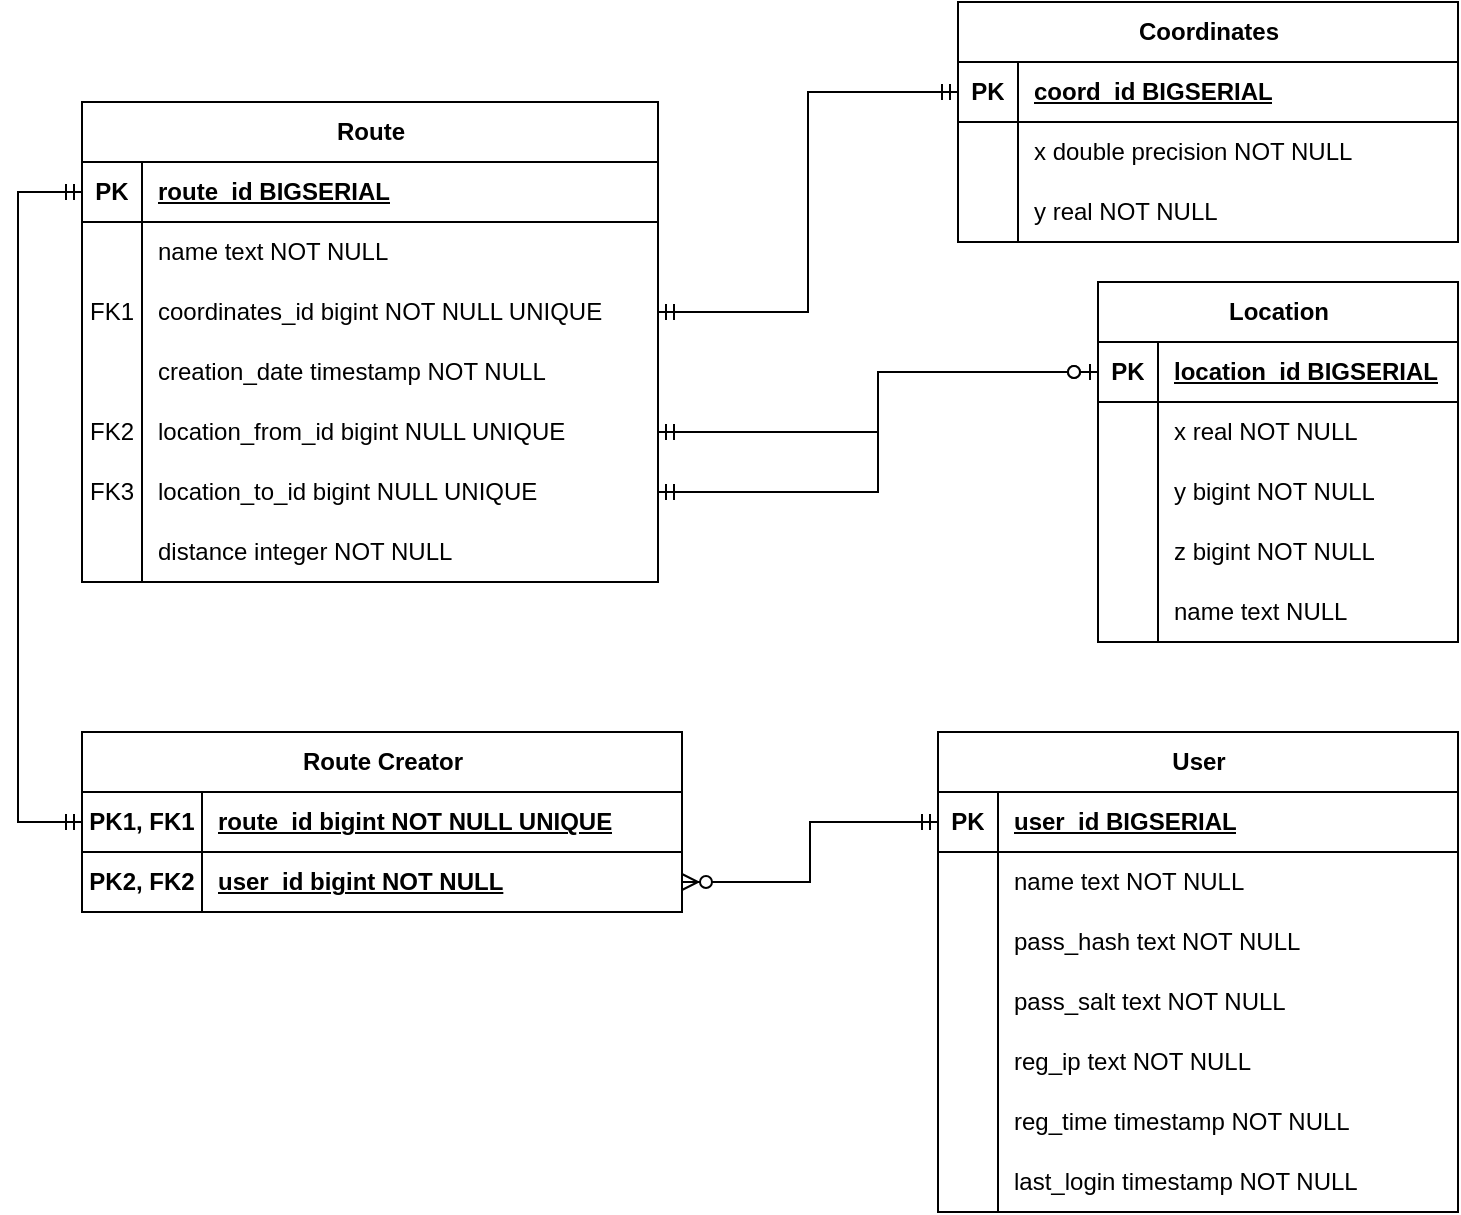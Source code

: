 <mxfile version="21.2.3" type="github">
  <diagram name="Страница 1" id="GUNmsK6rfVd0PpZ0VB04">
    <mxGraphModel dx="954" dy="647" grid="1" gridSize="10" guides="1" tooltips="1" connect="1" arrows="1" fold="1" page="1" pageScale="1" pageWidth="827" pageHeight="1169" math="0" shadow="0">
      <root>
        <mxCell id="0" />
        <mxCell id="1" parent="0" />
        <mxCell id="ORBtFncb1htVYzsSQS-g-1" value="Route" style="shape=table;startSize=30;container=1;collapsible=1;childLayout=tableLayout;fixedRows=1;rowLines=0;fontStyle=1;align=center;resizeLast=1;html=1;" parent="1" vertex="1">
          <mxGeometry x="92" y="180" width="288" height="240" as="geometry">
            <mxRectangle x="130" y="180" width="70" height="30" as="alternateBounds" />
          </mxGeometry>
        </mxCell>
        <mxCell id="ORBtFncb1htVYzsSQS-g-2" value="" style="shape=tableRow;horizontal=0;startSize=0;swimlaneHead=0;swimlaneBody=0;fillColor=none;collapsible=0;dropTarget=0;points=[[0,0.5],[1,0.5]];portConstraint=eastwest;top=0;left=0;right=0;bottom=1;" parent="ORBtFncb1htVYzsSQS-g-1" vertex="1">
          <mxGeometry y="30" width="288" height="30" as="geometry" />
        </mxCell>
        <mxCell id="ORBtFncb1htVYzsSQS-g-3" value="PK" style="shape=partialRectangle;connectable=0;fillColor=none;top=0;left=0;bottom=0;right=0;fontStyle=1;overflow=hidden;whiteSpace=wrap;html=1;" parent="ORBtFncb1htVYzsSQS-g-2" vertex="1">
          <mxGeometry width="30" height="30" as="geometry">
            <mxRectangle width="30" height="30" as="alternateBounds" />
          </mxGeometry>
        </mxCell>
        <mxCell id="ORBtFncb1htVYzsSQS-g-4" value="route_id BIGSERIAL" style="shape=partialRectangle;connectable=0;fillColor=none;top=0;left=0;bottom=0;right=0;align=left;spacingLeft=6;fontStyle=5;overflow=hidden;whiteSpace=wrap;html=1;" parent="ORBtFncb1htVYzsSQS-g-2" vertex="1">
          <mxGeometry x="30" width="258" height="30" as="geometry">
            <mxRectangle width="258" height="30" as="alternateBounds" />
          </mxGeometry>
        </mxCell>
        <mxCell id="ORBtFncb1htVYzsSQS-g-5" value="" style="shape=tableRow;horizontal=0;startSize=0;swimlaneHead=0;swimlaneBody=0;fillColor=none;collapsible=0;dropTarget=0;points=[[0,0.5],[1,0.5]];portConstraint=eastwest;top=0;left=0;right=0;bottom=0;" parent="ORBtFncb1htVYzsSQS-g-1" vertex="1">
          <mxGeometry y="60" width="288" height="30" as="geometry" />
        </mxCell>
        <mxCell id="ORBtFncb1htVYzsSQS-g-6" value="" style="shape=partialRectangle;connectable=0;fillColor=none;top=0;left=0;bottom=0;right=0;editable=1;overflow=hidden;whiteSpace=wrap;html=1;" parent="ORBtFncb1htVYzsSQS-g-5" vertex="1">
          <mxGeometry width="30" height="30" as="geometry">
            <mxRectangle width="30" height="30" as="alternateBounds" />
          </mxGeometry>
        </mxCell>
        <mxCell id="ORBtFncb1htVYzsSQS-g-7" value="name text NOT NULL" style="shape=partialRectangle;connectable=0;fillColor=none;top=0;left=0;bottom=0;right=0;align=left;spacingLeft=6;overflow=hidden;whiteSpace=wrap;html=1;" parent="ORBtFncb1htVYzsSQS-g-5" vertex="1">
          <mxGeometry x="30" width="258" height="30" as="geometry">
            <mxRectangle width="258" height="30" as="alternateBounds" />
          </mxGeometry>
        </mxCell>
        <mxCell id="ORBtFncb1htVYzsSQS-g-8" value="" style="shape=tableRow;horizontal=0;startSize=0;swimlaneHead=0;swimlaneBody=0;fillColor=none;collapsible=0;dropTarget=0;points=[[0,0.5],[1,0.5]];portConstraint=eastwest;top=0;left=0;right=0;bottom=0;" parent="ORBtFncb1htVYzsSQS-g-1" vertex="1">
          <mxGeometry y="90" width="288" height="30" as="geometry" />
        </mxCell>
        <mxCell id="ORBtFncb1htVYzsSQS-g-9" value="FK1" style="shape=partialRectangle;connectable=0;fillColor=none;top=0;left=0;bottom=0;right=0;editable=1;overflow=hidden;whiteSpace=wrap;html=1;" parent="ORBtFncb1htVYzsSQS-g-8" vertex="1">
          <mxGeometry width="30" height="30" as="geometry">
            <mxRectangle width="30" height="30" as="alternateBounds" />
          </mxGeometry>
        </mxCell>
        <mxCell id="ORBtFncb1htVYzsSQS-g-10" value="coordinates_id bigint NOT NULL UNIQUE" style="shape=partialRectangle;connectable=0;fillColor=none;top=0;left=0;bottom=0;right=0;align=left;spacingLeft=6;overflow=hidden;whiteSpace=wrap;html=1;" parent="ORBtFncb1htVYzsSQS-g-8" vertex="1">
          <mxGeometry x="30" width="258" height="30" as="geometry">
            <mxRectangle width="258" height="30" as="alternateBounds" />
          </mxGeometry>
        </mxCell>
        <mxCell id="ORBtFncb1htVYzsSQS-g-11" value="" style="shape=tableRow;horizontal=0;startSize=0;swimlaneHead=0;swimlaneBody=0;fillColor=none;collapsible=0;dropTarget=0;points=[[0,0.5],[1,0.5]];portConstraint=eastwest;top=0;left=0;right=0;bottom=0;" parent="ORBtFncb1htVYzsSQS-g-1" vertex="1">
          <mxGeometry y="120" width="288" height="30" as="geometry" />
        </mxCell>
        <mxCell id="ORBtFncb1htVYzsSQS-g-12" value="" style="shape=partialRectangle;connectable=0;fillColor=none;top=0;left=0;bottom=0;right=0;editable=1;overflow=hidden;whiteSpace=wrap;html=1;" parent="ORBtFncb1htVYzsSQS-g-11" vertex="1">
          <mxGeometry width="30" height="30" as="geometry">
            <mxRectangle width="30" height="30" as="alternateBounds" />
          </mxGeometry>
        </mxCell>
        <mxCell id="ORBtFncb1htVYzsSQS-g-13" value="creation_date timestamp NOT NULL" style="shape=partialRectangle;connectable=0;fillColor=none;top=0;left=0;bottom=0;right=0;align=left;spacingLeft=6;overflow=hidden;whiteSpace=wrap;html=1;" parent="ORBtFncb1htVYzsSQS-g-11" vertex="1">
          <mxGeometry x="30" width="258" height="30" as="geometry">
            <mxRectangle width="258" height="30" as="alternateBounds" />
          </mxGeometry>
        </mxCell>
        <mxCell id="ORBtFncb1htVYzsSQS-g-14" value="" style="shape=tableRow;horizontal=0;startSize=0;swimlaneHead=0;swimlaneBody=0;fillColor=none;collapsible=0;dropTarget=0;points=[[0,0.5],[1,0.5]];portConstraint=eastwest;top=0;left=0;right=0;bottom=0;" parent="ORBtFncb1htVYzsSQS-g-1" vertex="1">
          <mxGeometry y="150" width="288" height="30" as="geometry" />
        </mxCell>
        <mxCell id="ORBtFncb1htVYzsSQS-g-15" value="FK2" style="shape=partialRectangle;connectable=0;fillColor=none;top=0;left=0;bottom=0;right=0;editable=1;overflow=hidden;whiteSpace=wrap;html=1;" parent="ORBtFncb1htVYzsSQS-g-14" vertex="1">
          <mxGeometry width="30" height="30" as="geometry">
            <mxRectangle width="30" height="30" as="alternateBounds" />
          </mxGeometry>
        </mxCell>
        <mxCell id="ORBtFncb1htVYzsSQS-g-16" value="location_from_id bigint NULL UNIQUE" style="shape=partialRectangle;connectable=0;fillColor=none;top=0;left=0;bottom=0;right=0;align=left;spacingLeft=6;overflow=hidden;whiteSpace=wrap;html=1;" parent="ORBtFncb1htVYzsSQS-g-14" vertex="1">
          <mxGeometry x="30" width="258" height="30" as="geometry">
            <mxRectangle width="258" height="30" as="alternateBounds" />
          </mxGeometry>
        </mxCell>
        <mxCell id="ORBtFncb1htVYzsSQS-g-17" value="" style="shape=tableRow;horizontal=0;startSize=0;swimlaneHead=0;swimlaneBody=0;fillColor=none;collapsible=0;dropTarget=0;points=[[0,0.5],[1,0.5]];portConstraint=eastwest;top=0;left=0;right=0;bottom=0;" parent="ORBtFncb1htVYzsSQS-g-1" vertex="1">
          <mxGeometry y="180" width="288" height="30" as="geometry" />
        </mxCell>
        <mxCell id="ORBtFncb1htVYzsSQS-g-18" value="FK3" style="shape=partialRectangle;connectable=0;fillColor=none;top=0;left=0;bottom=0;right=0;editable=1;overflow=hidden;whiteSpace=wrap;html=1;" parent="ORBtFncb1htVYzsSQS-g-17" vertex="1">
          <mxGeometry width="30" height="30" as="geometry">
            <mxRectangle width="30" height="30" as="alternateBounds" />
          </mxGeometry>
        </mxCell>
        <mxCell id="ORBtFncb1htVYzsSQS-g-19" value="location_to_id&amp;nbsp;bigint NULL UNIQUE" style="shape=partialRectangle;connectable=0;fillColor=none;top=0;left=0;bottom=0;right=0;align=left;spacingLeft=6;overflow=hidden;whiteSpace=wrap;html=1;" parent="ORBtFncb1htVYzsSQS-g-17" vertex="1">
          <mxGeometry x="30" width="258" height="30" as="geometry">
            <mxRectangle width="258" height="30" as="alternateBounds" />
          </mxGeometry>
        </mxCell>
        <mxCell id="ORBtFncb1htVYzsSQS-g-20" value="" style="shape=tableRow;horizontal=0;startSize=0;swimlaneHead=0;swimlaneBody=0;fillColor=none;collapsible=0;dropTarget=0;points=[[0,0.5],[1,0.5]];portConstraint=eastwest;top=0;left=0;right=0;bottom=0;" parent="ORBtFncb1htVYzsSQS-g-1" vertex="1">
          <mxGeometry y="210" width="288" height="30" as="geometry" />
        </mxCell>
        <mxCell id="ORBtFncb1htVYzsSQS-g-21" value="" style="shape=partialRectangle;connectable=0;fillColor=none;top=0;left=0;bottom=0;right=0;editable=1;overflow=hidden;whiteSpace=wrap;html=1;" parent="ORBtFncb1htVYzsSQS-g-20" vertex="1">
          <mxGeometry width="30" height="30" as="geometry">
            <mxRectangle width="30" height="30" as="alternateBounds" />
          </mxGeometry>
        </mxCell>
        <mxCell id="ORBtFncb1htVYzsSQS-g-22" value="distance integer NOT NULL" style="shape=partialRectangle;connectable=0;fillColor=none;top=0;left=0;bottom=0;right=0;align=left;spacingLeft=6;overflow=hidden;whiteSpace=wrap;html=1;" parent="ORBtFncb1htVYzsSQS-g-20" vertex="1">
          <mxGeometry x="30" width="258" height="30" as="geometry">
            <mxRectangle width="258" height="30" as="alternateBounds" />
          </mxGeometry>
        </mxCell>
        <mxCell id="ORBtFncb1htVYzsSQS-g-29" value="Location" style="shape=table;startSize=30;container=1;collapsible=1;childLayout=tableLayout;fixedRows=1;rowLines=0;fontStyle=1;align=center;resizeLast=1;html=1;" parent="1" vertex="1">
          <mxGeometry x="600" y="270" width="180" height="180" as="geometry" />
        </mxCell>
        <mxCell id="ORBtFncb1htVYzsSQS-g-30" value="" style="shape=tableRow;horizontal=0;startSize=0;swimlaneHead=0;swimlaneBody=0;fillColor=none;collapsible=0;dropTarget=0;points=[[0,0.5],[1,0.5]];portConstraint=eastwest;top=0;left=0;right=0;bottom=1;" parent="ORBtFncb1htVYzsSQS-g-29" vertex="1">
          <mxGeometry y="30" width="180" height="30" as="geometry" />
        </mxCell>
        <mxCell id="ORBtFncb1htVYzsSQS-g-31" value="PK" style="shape=partialRectangle;connectable=0;fillColor=none;top=0;left=0;bottom=0;right=0;fontStyle=1;overflow=hidden;whiteSpace=wrap;html=1;" parent="ORBtFncb1htVYzsSQS-g-30" vertex="1">
          <mxGeometry width="30" height="30" as="geometry">
            <mxRectangle width="30" height="30" as="alternateBounds" />
          </mxGeometry>
        </mxCell>
        <mxCell id="ORBtFncb1htVYzsSQS-g-32" value="location_id BIGSERIAL" style="shape=partialRectangle;connectable=0;fillColor=none;top=0;left=0;bottom=0;right=0;align=left;spacingLeft=6;fontStyle=5;overflow=hidden;whiteSpace=wrap;html=1;" parent="ORBtFncb1htVYzsSQS-g-30" vertex="1">
          <mxGeometry x="30" width="150" height="30" as="geometry">
            <mxRectangle width="150" height="30" as="alternateBounds" />
          </mxGeometry>
        </mxCell>
        <mxCell id="ORBtFncb1htVYzsSQS-g-33" value="" style="shape=tableRow;horizontal=0;startSize=0;swimlaneHead=0;swimlaneBody=0;fillColor=none;collapsible=0;dropTarget=0;points=[[0,0.5],[1,0.5]];portConstraint=eastwest;top=0;left=0;right=0;bottom=0;" parent="ORBtFncb1htVYzsSQS-g-29" vertex="1">
          <mxGeometry y="60" width="180" height="30" as="geometry" />
        </mxCell>
        <mxCell id="ORBtFncb1htVYzsSQS-g-34" value="" style="shape=partialRectangle;connectable=0;fillColor=none;top=0;left=0;bottom=0;right=0;editable=1;overflow=hidden;whiteSpace=wrap;html=1;" parent="ORBtFncb1htVYzsSQS-g-33" vertex="1">
          <mxGeometry width="30" height="30" as="geometry">
            <mxRectangle width="30" height="30" as="alternateBounds" />
          </mxGeometry>
        </mxCell>
        <mxCell id="ORBtFncb1htVYzsSQS-g-35" value="x real NOT NULL" style="shape=partialRectangle;connectable=0;fillColor=none;top=0;left=0;bottom=0;right=0;align=left;spacingLeft=6;overflow=hidden;whiteSpace=wrap;html=1;" parent="ORBtFncb1htVYzsSQS-g-33" vertex="1">
          <mxGeometry x="30" width="150" height="30" as="geometry">
            <mxRectangle width="150" height="30" as="alternateBounds" />
          </mxGeometry>
        </mxCell>
        <mxCell id="ORBtFncb1htVYzsSQS-g-36" value="" style="shape=tableRow;horizontal=0;startSize=0;swimlaneHead=0;swimlaneBody=0;fillColor=none;collapsible=0;dropTarget=0;points=[[0,0.5],[1,0.5]];portConstraint=eastwest;top=0;left=0;right=0;bottom=0;" parent="ORBtFncb1htVYzsSQS-g-29" vertex="1">
          <mxGeometry y="90" width="180" height="30" as="geometry" />
        </mxCell>
        <mxCell id="ORBtFncb1htVYzsSQS-g-37" value="" style="shape=partialRectangle;connectable=0;fillColor=none;top=0;left=0;bottom=0;right=0;editable=1;overflow=hidden;whiteSpace=wrap;html=1;" parent="ORBtFncb1htVYzsSQS-g-36" vertex="1">
          <mxGeometry width="30" height="30" as="geometry">
            <mxRectangle width="30" height="30" as="alternateBounds" />
          </mxGeometry>
        </mxCell>
        <mxCell id="ORBtFncb1htVYzsSQS-g-38" value="y bigint NOT NULL" style="shape=partialRectangle;connectable=0;fillColor=none;top=0;left=0;bottom=0;right=0;align=left;spacingLeft=6;overflow=hidden;whiteSpace=wrap;html=1;" parent="ORBtFncb1htVYzsSQS-g-36" vertex="1">
          <mxGeometry x="30" width="150" height="30" as="geometry">
            <mxRectangle width="150" height="30" as="alternateBounds" />
          </mxGeometry>
        </mxCell>
        <mxCell id="ORBtFncb1htVYzsSQS-g-39" value="" style="shape=tableRow;horizontal=0;startSize=0;swimlaneHead=0;swimlaneBody=0;fillColor=none;collapsible=0;dropTarget=0;points=[[0,0.5],[1,0.5]];portConstraint=eastwest;top=0;left=0;right=0;bottom=0;" parent="ORBtFncb1htVYzsSQS-g-29" vertex="1">
          <mxGeometry y="120" width="180" height="30" as="geometry" />
        </mxCell>
        <mxCell id="ORBtFncb1htVYzsSQS-g-40" value="" style="shape=partialRectangle;connectable=0;fillColor=none;top=0;left=0;bottom=0;right=0;editable=1;overflow=hidden;whiteSpace=wrap;html=1;" parent="ORBtFncb1htVYzsSQS-g-39" vertex="1">
          <mxGeometry width="30" height="30" as="geometry">
            <mxRectangle width="30" height="30" as="alternateBounds" />
          </mxGeometry>
        </mxCell>
        <mxCell id="ORBtFncb1htVYzsSQS-g-41" value="z bigint NOT NULL" style="shape=partialRectangle;connectable=0;fillColor=none;top=0;left=0;bottom=0;right=0;align=left;spacingLeft=6;overflow=hidden;whiteSpace=wrap;html=1;" parent="ORBtFncb1htVYzsSQS-g-39" vertex="1">
          <mxGeometry x="30" width="150" height="30" as="geometry">
            <mxRectangle width="150" height="30" as="alternateBounds" />
          </mxGeometry>
        </mxCell>
        <mxCell id="ORBtFncb1htVYzsSQS-g-42" value="" style="shape=tableRow;horizontal=0;startSize=0;swimlaneHead=0;swimlaneBody=0;fillColor=none;collapsible=0;dropTarget=0;points=[[0,0.5],[1,0.5]];portConstraint=eastwest;top=0;left=0;right=0;bottom=0;" parent="ORBtFncb1htVYzsSQS-g-29" vertex="1">
          <mxGeometry y="150" width="180" height="30" as="geometry" />
        </mxCell>
        <mxCell id="ORBtFncb1htVYzsSQS-g-43" value="" style="shape=partialRectangle;connectable=0;fillColor=none;top=0;left=0;bottom=0;right=0;editable=1;overflow=hidden;whiteSpace=wrap;html=1;" parent="ORBtFncb1htVYzsSQS-g-42" vertex="1">
          <mxGeometry width="30" height="30" as="geometry">
            <mxRectangle width="30" height="30" as="alternateBounds" />
          </mxGeometry>
        </mxCell>
        <mxCell id="ORBtFncb1htVYzsSQS-g-44" value="name text NULL" style="shape=partialRectangle;connectable=0;fillColor=none;top=0;left=0;bottom=0;right=0;align=left;spacingLeft=6;overflow=hidden;whiteSpace=wrap;html=1;" parent="ORBtFncb1htVYzsSQS-g-42" vertex="1">
          <mxGeometry x="30" width="150" height="30" as="geometry">
            <mxRectangle width="150" height="30" as="alternateBounds" />
          </mxGeometry>
        </mxCell>
        <mxCell id="ORBtFncb1htVYzsSQS-g-47" value="Coordinates" style="shape=table;startSize=30;container=1;collapsible=1;childLayout=tableLayout;fixedRows=1;rowLines=0;fontStyle=1;align=center;resizeLast=1;html=1;" parent="1" vertex="1">
          <mxGeometry x="530" y="130" width="250" height="120" as="geometry" />
        </mxCell>
        <mxCell id="ORBtFncb1htVYzsSQS-g-48" value="" style="shape=tableRow;horizontal=0;startSize=0;swimlaneHead=0;swimlaneBody=0;fillColor=none;collapsible=0;dropTarget=0;points=[[0,0.5],[1,0.5]];portConstraint=eastwest;top=0;left=0;right=0;bottom=1;" parent="ORBtFncb1htVYzsSQS-g-47" vertex="1">
          <mxGeometry y="30" width="250" height="30" as="geometry" />
        </mxCell>
        <mxCell id="ORBtFncb1htVYzsSQS-g-49" value="PK" style="shape=partialRectangle;connectable=0;fillColor=none;top=0;left=0;bottom=0;right=0;fontStyle=1;overflow=hidden;whiteSpace=wrap;html=1;" parent="ORBtFncb1htVYzsSQS-g-48" vertex="1">
          <mxGeometry width="30" height="30" as="geometry">
            <mxRectangle width="30" height="30" as="alternateBounds" />
          </mxGeometry>
        </mxCell>
        <mxCell id="ORBtFncb1htVYzsSQS-g-50" value="coord_id BIGSERIAL" style="shape=partialRectangle;connectable=0;fillColor=none;top=0;left=0;bottom=0;right=0;align=left;spacingLeft=6;fontStyle=5;overflow=hidden;whiteSpace=wrap;html=1;" parent="ORBtFncb1htVYzsSQS-g-48" vertex="1">
          <mxGeometry x="30" width="220" height="30" as="geometry">
            <mxRectangle width="220" height="30" as="alternateBounds" />
          </mxGeometry>
        </mxCell>
        <mxCell id="ORBtFncb1htVYzsSQS-g-51" value="" style="shape=tableRow;horizontal=0;startSize=0;swimlaneHead=0;swimlaneBody=0;fillColor=none;collapsible=0;dropTarget=0;points=[[0,0.5],[1,0.5]];portConstraint=eastwest;top=0;left=0;right=0;bottom=0;" parent="ORBtFncb1htVYzsSQS-g-47" vertex="1">
          <mxGeometry y="60" width="250" height="30" as="geometry" />
        </mxCell>
        <mxCell id="ORBtFncb1htVYzsSQS-g-52" value="" style="shape=partialRectangle;connectable=0;fillColor=none;top=0;left=0;bottom=0;right=0;editable=1;overflow=hidden;whiteSpace=wrap;html=1;" parent="ORBtFncb1htVYzsSQS-g-51" vertex="1">
          <mxGeometry width="30" height="30" as="geometry">
            <mxRectangle width="30" height="30" as="alternateBounds" />
          </mxGeometry>
        </mxCell>
        <mxCell id="ORBtFncb1htVYzsSQS-g-53" value="x&amp;nbsp;double precision NOT NULL" style="shape=partialRectangle;connectable=0;fillColor=none;top=0;left=0;bottom=0;right=0;align=left;spacingLeft=6;overflow=hidden;whiteSpace=wrap;html=1;" parent="ORBtFncb1htVYzsSQS-g-51" vertex="1">
          <mxGeometry x="30" width="220" height="30" as="geometry">
            <mxRectangle width="220" height="30" as="alternateBounds" />
          </mxGeometry>
        </mxCell>
        <mxCell id="ORBtFncb1htVYzsSQS-g-54" value="" style="shape=tableRow;horizontal=0;startSize=0;swimlaneHead=0;swimlaneBody=0;fillColor=none;collapsible=0;dropTarget=0;points=[[0,0.5],[1,0.5]];portConstraint=eastwest;top=0;left=0;right=0;bottom=0;" parent="ORBtFncb1htVYzsSQS-g-47" vertex="1">
          <mxGeometry y="90" width="250" height="30" as="geometry" />
        </mxCell>
        <mxCell id="ORBtFncb1htVYzsSQS-g-55" value="" style="shape=partialRectangle;connectable=0;fillColor=none;top=0;left=0;bottom=0;right=0;editable=1;overflow=hidden;whiteSpace=wrap;html=1;" parent="ORBtFncb1htVYzsSQS-g-54" vertex="1">
          <mxGeometry width="30" height="30" as="geometry">
            <mxRectangle width="30" height="30" as="alternateBounds" />
          </mxGeometry>
        </mxCell>
        <mxCell id="ORBtFncb1htVYzsSQS-g-56" value="y real NOT NULL" style="shape=partialRectangle;connectable=0;fillColor=none;top=0;left=0;bottom=0;right=0;align=left;spacingLeft=6;overflow=hidden;whiteSpace=wrap;html=1;" parent="ORBtFncb1htVYzsSQS-g-54" vertex="1">
          <mxGeometry x="30" width="220" height="30" as="geometry">
            <mxRectangle width="220" height="30" as="alternateBounds" />
          </mxGeometry>
        </mxCell>
        <mxCell id="ORBtFncb1htVYzsSQS-g-61" value="User" style="shape=table;startSize=30;container=1;collapsible=1;childLayout=tableLayout;fixedRows=1;rowLines=0;fontStyle=1;align=center;resizeLast=1;html=1;" parent="1" vertex="1">
          <mxGeometry x="520" y="495" width="260" height="240" as="geometry" />
        </mxCell>
        <mxCell id="ORBtFncb1htVYzsSQS-g-62" value="" style="shape=tableRow;horizontal=0;startSize=0;swimlaneHead=0;swimlaneBody=0;fillColor=none;collapsible=0;dropTarget=0;points=[[0,0.5],[1,0.5]];portConstraint=eastwest;top=0;left=0;right=0;bottom=1;" parent="ORBtFncb1htVYzsSQS-g-61" vertex="1">
          <mxGeometry y="30" width="260" height="30" as="geometry" />
        </mxCell>
        <mxCell id="ORBtFncb1htVYzsSQS-g-63" value="PK" style="shape=partialRectangle;connectable=0;fillColor=none;top=0;left=0;bottom=0;right=0;fontStyle=1;overflow=hidden;whiteSpace=wrap;html=1;" parent="ORBtFncb1htVYzsSQS-g-62" vertex="1">
          <mxGeometry width="30" height="30" as="geometry">
            <mxRectangle width="30" height="30" as="alternateBounds" />
          </mxGeometry>
        </mxCell>
        <mxCell id="ORBtFncb1htVYzsSQS-g-64" value="user_id BIGSERIAL" style="shape=partialRectangle;connectable=0;fillColor=none;top=0;left=0;bottom=0;right=0;align=left;spacingLeft=6;fontStyle=5;overflow=hidden;whiteSpace=wrap;html=1;" parent="ORBtFncb1htVYzsSQS-g-62" vertex="1">
          <mxGeometry x="30" width="230" height="30" as="geometry">
            <mxRectangle width="230" height="30" as="alternateBounds" />
          </mxGeometry>
        </mxCell>
        <mxCell id="ORBtFncb1htVYzsSQS-g-65" value="" style="shape=tableRow;horizontal=0;startSize=0;swimlaneHead=0;swimlaneBody=0;fillColor=none;collapsible=0;dropTarget=0;points=[[0,0.5],[1,0.5]];portConstraint=eastwest;top=0;left=0;right=0;bottom=0;" parent="ORBtFncb1htVYzsSQS-g-61" vertex="1">
          <mxGeometry y="60" width="260" height="30" as="geometry" />
        </mxCell>
        <mxCell id="ORBtFncb1htVYzsSQS-g-66" value="" style="shape=partialRectangle;connectable=0;fillColor=none;top=0;left=0;bottom=0;right=0;editable=1;overflow=hidden;whiteSpace=wrap;html=1;" parent="ORBtFncb1htVYzsSQS-g-65" vertex="1">
          <mxGeometry width="30" height="30" as="geometry">
            <mxRectangle width="30" height="30" as="alternateBounds" />
          </mxGeometry>
        </mxCell>
        <mxCell id="ORBtFncb1htVYzsSQS-g-67" value="name text NOT NULL" style="shape=partialRectangle;connectable=0;fillColor=none;top=0;left=0;bottom=0;right=0;align=left;spacingLeft=6;overflow=hidden;whiteSpace=wrap;html=1;" parent="ORBtFncb1htVYzsSQS-g-65" vertex="1">
          <mxGeometry x="30" width="230" height="30" as="geometry">
            <mxRectangle width="230" height="30" as="alternateBounds" />
          </mxGeometry>
        </mxCell>
        <mxCell id="ORBtFncb1htVYzsSQS-g-68" value="" style="shape=tableRow;horizontal=0;startSize=0;swimlaneHead=0;swimlaneBody=0;fillColor=none;collapsible=0;dropTarget=0;points=[[0,0.5],[1,0.5]];portConstraint=eastwest;top=0;left=0;right=0;bottom=0;" parent="ORBtFncb1htVYzsSQS-g-61" vertex="1">
          <mxGeometry y="90" width="260" height="30" as="geometry" />
        </mxCell>
        <mxCell id="ORBtFncb1htVYzsSQS-g-69" value="" style="shape=partialRectangle;connectable=0;fillColor=none;top=0;left=0;bottom=0;right=0;editable=1;overflow=hidden;whiteSpace=wrap;html=1;" parent="ORBtFncb1htVYzsSQS-g-68" vertex="1">
          <mxGeometry width="30" height="30" as="geometry">
            <mxRectangle width="30" height="30" as="alternateBounds" />
          </mxGeometry>
        </mxCell>
        <mxCell id="ORBtFncb1htVYzsSQS-g-70" value="pass_hash text NOT NULL" style="shape=partialRectangle;connectable=0;fillColor=none;top=0;left=0;bottom=0;right=0;align=left;spacingLeft=6;overflow=hidden;whiteSpace=wrap;html=1;" parent="ORBtFncb1htVYzsSQS-g-68" vertex="1">
          <mxGeometry x="30" width="230" height="30" as="geometry">
            <mxRectangle width="230" height="30" as="alternateBounds" />
          </mxGeometry>
        </mxCell>
        <mxCell id="ORBtFncb1htVYzsSQS-g-71" value="" style="shape=tableRow;horizontal=0;startSize=0;swimlaneHead=0;swimlaneBody=0;fillColor=none;collapsible=0;dropTarget=0;points=[[0,0.5],[1,0.5]];portConstraint=eastwest;top=0;left=0;right=0;bottom=0;" parent="ORBtFncb1htVYzsSQS-g-61" vertex="1">
          <mxGeometry y="120" width="260" height="30" as="geometry" />
        </mxCell>
        <mxCell id="ORBtFncb1htVYzsSQS-g-72" value="" style="shape=partialRectangle;connectable=0;fillColor=none;top=0;left=0;bottom=0;right=0;editable=1;overflow=hidden;whiteSpace=wrap;html=1;" parent="ORBtFncb1htVYzsSQS-g-71" vertex="1">
          <mxGeometry width="30" height="30" as="geometry">
            <mxRectangle width="30" height="30" as="alternateBounds" />
          </mxGeometry>
        </mxCell>
        <mxCell id="ORBtFncb1htVYzsSQS-g-73" value="pass_salt text NOT NULL" style="shape=partialRectangle;connectable=0;fillColor=none;top=0;left=0;bottom=0;right=0;align=left;spacingLeft=6;overflow=hidden;whiteSpace=wrap;html=1;" parent="ORBtFncb1htVYzsSQS-g-71" vertex="1">
          <mxGeometry x="30" width="230" height="30" as="geometry">
            <mxRectangle width="230" height="30" as="alternateBounds" />
          </mxGeometry>
        </mxCell>
        <mxCell id="PD2Wj3Ze1V9lX4mAOvgX-1" value="" style="shape=tableRow;horizontal=0;startSize=0;swimlaneHead=0;swimlaneBody=0;fillColor=none;collapsible=0;dropTarget=0;points=[[0,0.5],[1,0.5]];portConstraint=eastwest;top=0;left=0;right=0;bottom=0;" vertex="1" parent="ORBtFncb1htVYzsSQS-g-61">
          <mxGeometry y="150" width="260" height="30" as="geometry" />
        </mxCell>
        <mxCell id="PD2Wj3Ze1V9lX4mAOvgX-2" value="" style="shape=partialRectangle;connectable=0;fillColor=none;top=0;left=0;bottom=0;right=0;editable=1;overflow=hidden;whiteSpace=wrap;html=1;" vertex="1" parent="PD2Wj3Ze1V9lX4mAOvgX-1">
          <mxGeometry width="30" height="30" as="geometry">
            <mxRectangle width="30" height="30" as="alternateBounds" />
          </mxGeometry>
        </mxCell>
        <mxCell id="PD2Wj3Ze1V9lX4mAOvgX-3" value="reg_ip text NOT NULL" style="shape=partialRectangle;connectable=0;fillColor=none;top=0;left=0;bottom=0;right=0;align=left;spacingLeft=6;overflow=hidden;whiteSpace=wrap;html=1;" vertex="1" parent="PD2Wj3Ze1V9lX4mAOvgX-1">
          <mxGeometry x="30" width="230" height="30" as="geometry">
            <mxRectangle width="230" height="30" as="alternateBounds" />
          </mxGeometry>
        </mxCell>
        <mxCell id="PD2Wj3Ze1V9lX4mAOvgX-4" value="" style="shape=tableRow;horizontal=0;startSize=0;swimlaneHead=0;swimlaneBody=0;fillColor=none;collapsible=0;dropTarget=0;points=[[0,0.5],[1,0.5]];portConstraint=eastwest;top=0;left=0;right=0;bottom=0;" vertex="1" parent="ORBtFncb1htVYzsSQS-g-61">
          <mxGeometry y="180" width="260" height="30" as="geometry" />
        </mxCell>
        <mxCell id="PD2Wj3Ze1V9lX4mAOvgX-5" value="" style="shape=partialRectangle;connectable=0;fillColor=none;top=0;left=0;bottom=0;right=0;editable=1;overflow=hidden;whiteSpace=wrap;html=1;" vertex="1" parent="PD2Wj3Ze1V9lX4mAOvgX-4">
          <mxGeometry width="30" height="30" as="geometry">
            <mxRectangle width="30" height="30" as="alternateBounds" />
          </mxGeometry>
        </mxCell>
        <mxCell id="PD2Wj3Ze1V9lX4mAOvgX-6" value="reg_time timestamp NOT NULL" style="shape=partialRectangle;connectable=0;fillColor=none;top=0;left=0;bottom=0;right=0;align=left;spacingLeft=6;overflow=hidden;whiteSpace=wrap;html=1;" vertex="1" parent="PD2Wj3Ze1V9lX4mAOvgX-4">
          <mxGeometry x="30" width="230" height="30" as="geometry">
            <mxRectangle width="230" height="30" as="alternateBounds" />
          </mxGeometry>
        </mxCell>
        <mxCell id="PD2Wj3Ze1V9lX4mAOvgX-7" value="" style="shape=tableRow;horizontal=0;startSize=0;swimlaneHead=0;swimlaneBody=0;fillColor=none;collapsible=0;dropTarget=0;points=[[0,0.5],[1,0.5]];portConstraint=eastwest;top=0;left=0;right=0;bottom=0;" vertex="1" parent="ORBtFncb1htVYzsSQS-g-61">
          <mxGeometry y="210" width="260" height="30" as="geometry" />
        </mxCell>
        <mxCell id="PD2Wj3Ze1V9lX4mAOvgX-8" value="" style="shape=partialRectangle;connectable=0;fillColor=none;top=0;left=0;bottom=0;right=0;editable=1;overflow=hidden;whiteSpace=wrap;html=1;" vertex="1" parent="PD2Wj3Ze1V9lX4mAOvgX-7">
          <mxGeometry width="30" height="30" as="geometry">
            <mxRectangle width="30" height="30" as="alternateBounds" />
          </mxGeometry>
        </mxCell>
        <mxCell id="PD2Wj3Ze1V9lX4mAOvgX-9" value="last_login timestamp NOT NULL" style="shape=partialRectangle;connectable=0;fillColor=none;top=0;left=0;bottom=0;right=0;align=left;spacingLeft=6;overflow=hidden;whiteSpace=wrap;html=1;" vertex="1" parent="PD2Wj3Ze1V9lX4mAOvgX-7">
          <mxGeometry x="30" width="230" height="30" as="geometry">
            <mxRectangle width="230" height="30" as="alternateBounds" />
          </mxGeometry>
        </mxCell>
        <mxCell id="ORBtFncb1htVYzsSQS-g-76" value="Route Creator" style="shape=table;startSize=30;container=1;collapsible=1;childLayout=tableLayout;fixedRows=1;rowLines=0;fontStyle=1;align=center;resizeLast=1;html=1;" parent="1" vertex="1">
          <mxGeometry x="92" y="495" width="300" height="90" as="geometry" />
        </mxCell>
        <mxCell id="ORBtFncb1htVYzsSQS-g-77" value="" style="shape=tableRow;horizontal=0;startSize=0;swimlaneHead=0;swimlaneBody=0;fillColor=none;collapsible=0;dropTarget=0;points=[[0,0.5],[1,0.5]];portConstraint=eastwest;top=0;left=0;right=0;bottom=1;" parent="ORBtFncb1htVYzsSQS-g-76" vertex="1">
          <mxGeometry y="30" width="300" height="30" as="geometry" />
        </mxCell>
        <mxCell id="ORBtFncb1htVYzsSQS-g-78" value="PK1, FK1" style="shape=partialRectangle;connectable=0;fillColor=none;top=0;left=0;bottom=0;right=0;fontStyle=1;overflow=hidden;whiteSpace=wrap;html=1;" parent="ORBtFncb1htVYzsSQS-g-77" vertex="1">
          <mxGeometry width="60" height="30" as="geometry">
            <mxRectangle width="60" height="30" as="alternateBounds" />
          </mxGeometry>
        </mxCell>
        <mxCell id="ORBtFncb1htVYzsSQS-g-79" value="route_id bigint NOT NULL UNIQUE" style="shape=partialRectangle;connectable=0;fillColor=none;top=0;left=0;bottom=0;right=0;align=left;spacingLeft=6;fontStyle=5;overflow=hidden;whiteSpace=wrap;html=1;" parent="ORBtFncb1htVYzsSQS-g-77" vertex="1">
          <mxGeometry x="60" width="240" height="30" as="geometry">
            <mxRectangle width="240" height="30" as="alternateBounds" />
          </mxGeometry>
        </mxCell>
        <mxCell id="ORBtFncb1htVYzsSQS-g-80" value="" style="shape=tableRow;horizontal=0;startSize=0;swimlaneHead=0;swimlaneBody=0;fillColor=none;collapsible=0;dropTarget=0;points=[[0,0.5],[1,0.5]];portConstraint=eastwest;top=0;left=0;right=0;bottom=0;fontStyle=1" parent="ORBtFncb1htVYzsSQS-g-76" vertex="1">
          <mxGeometry y="60" width="300" height="30" as="geometry" />
        </mxCell>
        <mxCell id="ORBtFncb1htVYzsSQS-g-81" value="PK2, FK2" style="shape=partialRectangle;connectable=0;fillColor=none;top=0;left=0;bottom=0;right=0;editable=1;overflow=hidden;whiteSpace=wrap;html=1;fontStyle=1" parent="ORBtFncb1htVYzsSQS-g-80" vertex="1">
          <mxGeometry width="60" height="30" as="geometry">
            <mxRectangle width="60" height="30" as="alternateBounds" />
          </mxGeometry>
        </mxCell>
        <mxCell id="ORBtFncb1htVYzsSQS-g-82" value="user_id bigint NOT NULL" style="shape=partialRectangle;connectable=0;fillColor=none;top=0;left=0;bottom=0;right=0;align=left;spacingLeft=6;overflow=hidden;whiteSpace=wrap;html=1;fontStyle=5" parent="ORBtFncb1htVYzsSQS-g-80" vertex="1">
          <mxGeometry x="60" width="240" height="30" as="geometry">
            <mxRectangle width="240" height="30" as="alternateBounds" />
          </mxGeometry>
        </mxCell>
        <mxCell id="ORBtFncb1htVYzsSQS-g-89" value="" style="edgeStyle=orthogonalEdgeStyle;fontSize=12;html=1;endArrow=ERmandOne;startArrow=ERmandOne;rounded=0;" parent="1" source="ORBtFncb1htVYzsSQS-g-8" target="ORBtFncb1htVYzsSQS-g-48" edge="1">
          <mxGeometry width="100" height="100" relative="1" as="geometry">
            <mxPoint x="390" y="280" as="sourcePoint" />
            <mxPoint x="490" y="180" as="targetPoint" />
          </mxGeometry>
        </mxCell>
        <mxCell id="ORBtFncb1htVYzsSQS-g-90" value="" style="edgeStyle=orthogonalEdgeStyle;fontSize=12;html=1;endArrow=ERzeroToOne;startArrow=ERmandOne;rounded=0;" parent="1" source="ORBtFncb1htVYzsSQS-g-14" target="ORBtFncb1htVYzsSQS-g-30" edge="1">
          <mxGeometry width="100" height="100" relative="1" as="geometry">
            <mxPoint x="420" y="410" as="sourcePoint" />
            <mxPoint x="520" y="310" as="targetPoint" />
          </mxGeometry>
        </mxCell>
        <mxCell id="ORBtFncb1htVYzsSQS-g-91" value="" style="edgeStyle=orthogonalEdgeStyle;fontSize=12;html=1;endArrow=ERzeroToOne;startArrow=ERmandOne;rounded=0;" parent="1" source="ORBtFncb1htVYzsSQS-g-17" target="ORBtFncb1htVYzsSQS-g-30" edge="1">
          <mxGeometry width="100" height="100" relative="1" as="geometry">
            <mxPoint x="490" y="460" as="sourcePoint" />
            <mxPoint x="590" y="360" as="targetPoint" />
          </mxGeometry>
        </mxCell>
        <mxCell id="ORBtFncb1htVYzsSQS-g-92" value="" style="edgeStyle=orthogonalEdgeStyle;fontSize=12;html=1;endArrow=ERzeroToMany;startArrow=ERmandOne;rounded=0;" parent="1" source="ORBtFncb1htVYzsSQS-g-62" target="ORBtFncb1htVYzsSQS-g-80" edge="1">
          <mxGeometry width="100" height="100" relative="1" as="geometry">
            <mxPoint x="380" y="540" as="sourcePoint" />
            <mxPoint x="480" y="440" as="targetPoint" />
          </mxGeometry>
        </mxCell>
        <mxCell id="ORBtFncb1htVYzsSQS-g-94" value="" style="edgeStyle=orthogonalEdgeStyle;fontSize=12;html=1;endArrow=ERmandOne;startArrow=ERmandOne;rounded=0;entryX=0;entryY=0.5;entryDx=0;entryDy=0;" parent="1" source="ORBtFncb1htVYzsSQS-g-77" target="ORBtFncb1htVYzsSQS-g-2" edge="1">
          <mxGeometry width="100" height="100" relative="1" as="geometry">
            <mxPoint x="-20" y="500" as="sourcePoint" />
            <mxPoint x="80" y="400" as="targetPoint" />
            <Array as="points">
              <mxPoint x="60" y="540" />
              <mxPoint x="60" y="225" />
            </Array>
          </mxGeometry>
        </mxCell>
      </root>
    </mxGraphModel>
  </diagram>
</mxfile>
